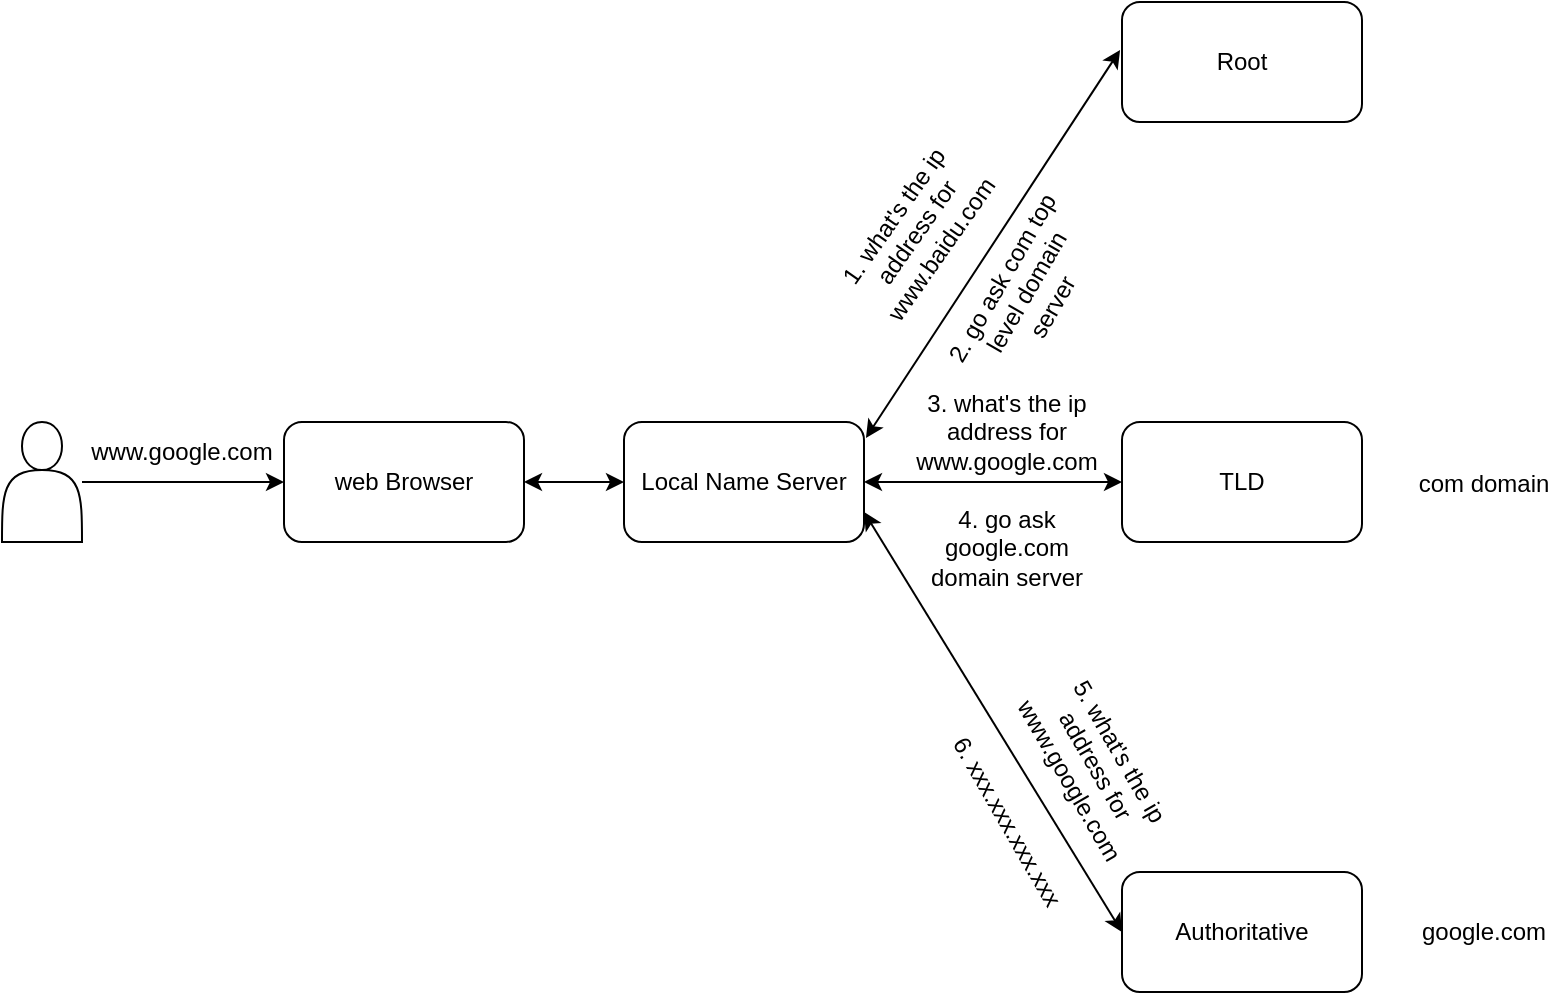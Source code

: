 <mxfile version="16.0.0" type="github">
  <diagram id="K_8tTAwabGrNAI0qsq2V" name="Page-1">
    <mxGraphModel dx="1350" dy="1863" grid="1" gridSize="10" guides="1" tooltips="1" connect="1" arrows="1" fold="1" page="1" pageScale="1" pageWidth="850" pageHeight="1100" math="0" shadow="0">
      <root>
        <mxCell id="0" />
        <mxCell id="1" parent="0" />
        <mxCell id="uLhbfS_WnH59kJ8CV1LQ-3" value="" style="edgeStyle=orthogonalEdgeStyle;rounded=0;orthogonalLoop=1;jettySize=auto;html=1;" parent="1" source="uLhbfS_WnH59kJ8CV1LQ-1" target="uLhbfS_WnH59kJ8CV1LQ-2" edge="1">
          <mxGeometry relative="1" as="geometry" />
        </mxCell>
        <mxCell id="uLhbfS_WnH59kJ8CV1LQ-1" value="" style="shape=actor;whiteSpace=wrap;html=1;" parent="1" vertex="1">
          <mxGeometry x="40" y="160" width="40" height="60" as="geometry" />
        </mxCell>
        <mxCell id="uLhbfS_WnH59kJ8CV1LQ-2" value="web Browser" style="rounded=1;whiteSpace=wrap;html=1;" parent="1" vertex="1">
          <mxGeometry x="181" y="160" width="120" height="60" as="geometry" />
        </mxCell>
        <mxCell id="uLhbfS_WnH59kJ8CV1LQ-4" value="Local Name Server" style="rounded=1;whiteSpace=wrap;html=1;" parent="1" vertex="1">
          <mxGeometry x="351" y="160" width="120" height="60" as="geometry" />
        </mxCell>
        <mxCell id="uLhbfS_WnH59kJ8CV1LQ-5" value="Root" style="rounded=1;whiteSpace=wrap;html=1;" parent="1" vertex="1">
          <mxGeometry x="600" y="-50" width="120" height="60" as="geometry" />
        </mxCell>
        <mxCell id="uLhbfS_WnH59kJ8CV1LQ-6" value="TLD" style="rounded=1;whiteSpace=wrap;html=1;" parent="1" vertex="1">
          <mxGeometry x="600" y="160" width="120" height="60" as="geometry" />
        </mxCell>
        <mxCell id="uLhbfS_WnH59kJ8CV1LQ-7" value="Authoritative " style="rounded=1;whiteSpace=wrap;html=1;" parent="1" vertex="1">
          <mxGeometry x="600" y="385" width="120" height="60" as="geometry" />
        </mxCell>
        <mxCell id="uLhbfS_WnH59kJ8CV1LQ-8" value="" style="endArrow=classic;startArrow=classic;html=1;rounded=0;entryX=-0.008;entryY=0.4;entryDx=0;entryDy=0;entryPerimeter=0;exitX=1.008;exitY=0.133;exitDx=0;exitDy=0;exitPerimeter=0;" parent="1" source="uLhbfS_WnH59kJ8CV1LQ-4" target="uLhbfS_WnH59kJ8CV1LQ-5" edge="1">
          <mxGeometry width="50" height="50" relative="1" as="geometry">
            <mxPoint x="380" y="190" as="sourcePoint" />
            <mxPoint x="430" y="140" as="targetPoint" />
          </mxGeometry>
        </mxCell>
        <mxCell id="uLhbfS_WnH59kJ8CV1LQ-9" value="" style="endArrow=classic;startArrow=classic;html=1;rounded=0;exitX=1;exitY=0.5;exitDx=0;exitDy=0;entryX=0;entryY=0.5;entryDx=0;entryDy=0;" parent="1" source="uLhbfS_WnH59kJ8CV1LQ-4" target="uLhbfS_WnH59kJ8CV1LQ-6" edge="1">
          <mxGeometry width="50" height="50" relative="1" as="geometry">
            <mxPoint x="450" y="260" as="sourcePoint" />
            <mxPoint x="500" y="210" as="targetPoint" />
          </mxGeometry>
        </mxCell>
        <mxCell id="uLhbfS_WnH59kJ8CV1LQ-10" value="" style="endArrow=classic;startArrow=classic;html=1;rounded=0;exitX=1;exitY=0.75;exitDx=0;exitDy=0;entryX=0;entryY=0.5;entryDx=0;entryDy=0;" parent="1" source="uLhbfS_WnH59kJ8CV1LQ-4" target="uLhbfS_WnH59kJ8CV1LQ-7" edge="1">
          <mxGeometry width="50" height="50" relative="1" as="geometry">
            <mxPoint x="440" y="290" as="sourcePoint" />
            <mxPoint x="490" y="240" as="targetPoint" />
          </mxGeometry>
        </mxCell>
        <mxCell id="uLhbfS_WnH59kJ8CV1LQ-11" value="www.google.com" style="text;html=1;strokeColor=none;fillColor=none;align=center;verticalAlign=middle;whiteSpace=wrap;rounded=0;" parent="1" vertex="1">
          <mxGeometry x="100" y="160" width="60" height="30" as="geometry" />
        </mxCell>
        <mxCell id="uLhbfS_WnH59kJ8CV1LQ-12" value="com domain" style="text;html=1;strokeColor=none;fillColor=none;align=center;verticalAlign=middle;whiteSpace=wrap;rounded=0;" parent="1" vertex="1">
          <mxGeometry x="741" y="176" width="80" height="30" as="geometry" />
        </mxCell>
        <mxCell id="uLhbfS_WnH59kJ8CV1LQ-15" value="google.com" style="text;html=1;strokeColor=none;fillColor=none;align=center;verticalAlign=middle;whiteSpace=wrap;rounded=0;" parent="1" vertex="1">
          <mxGeometry x="751" y="400" width="60" height="30" as="geometry" />
        </mxCell>
        <mxCell id="uLhbfS_WnH59kJ8CV1LQ-16" value="" style="endArrow=classic;startArrow=classic;html=1;rounded=0;entryX=1;entryY=0.5;entryDx=0;entryDy=0;" parent="1" source="uLhbfS_WnH59kJ8CV1LQ-4" target="uLhbfS_WnH59kJ8CV1LQ-2" edge="1">
          <mxGeometry width="50" height="50" relative="1" as="geometry">
            <mxPoint x="400" y="420" as="sourcePoint" />
            <mxPoint x="450" y="370" as="targetPoint" />
          </mxGeometry>
        </mxCell>
        <mxCell id="gX_tS0gkBQfEGyVwR0J8-1" value="1. what&#39;s the ip address for www.baidu.com" style="text;html=1;strokeColor=none;fillColor=none;align=center;verticalAlign=middle;whiteSpace=wrap;rounded=0;rotation=-55;" vertex="1" parent="1">
          <mxGeometry x="440" y="50.0" width="115.2" height="30" as="geometry" />
        </mxCell>
        <mxCell id="gX_tS0gkBQfEGyVwR0J8-2" value="&lt;div&gt;2. go ask com top level domain server&lt;br&gt;&lt;/div&gt;" style="text;html=1;strokeColor=none;fillColor=none;align=center;verticalAlign=middle;whiteSpace=wrap;rounded=0;rotation=-60;" vertex="1" parent="1">
          <mxGeometry x="503.15" y="80" width="98.68" height="30" as="geometry" />
        </mxCell>
        <mxCell id="gX_tS0gkBQfEGyVwR0J8-3" value="3. what&#39;s the ip address for www.google.com" style="text;html=1;strokeColor=none;fillColor=none;align=center;verticalAlign=middle;whiteSpace=wrap;rounded=0;rotation=0;" vertex="1" parent="1">
          <mxGeometry x="484.8" y="150" width="115.2" height="30" as="geometry" />
        </mxCell>
        <mxCell id="gX_tS0gkBQfEGyVwR0J8-4" value="&lt;div&gt;4. go ask google.com domain server&lt;br&gt;&lt;/div&gt;" style="text;html=1;strokeColor=none;fillColor=none;align=center;verticalAlign=middle;whiteSpace=wrap;rounded=0;rotation=0;" vertex="1" parent="1">
          <mxGeometry x="493.06" y="208" width="98.68" height="30" as="geometry" />
        </mxCell>
        <mxCell id="gX_tS0gkBQfEGyVwR0J8-5" value="5. what&#39;s the ip address for www.google.com" style="text;html=1;strokeColor=none;fillColor=none;align=center;verticalAlign=middle;whiteSpace=wrap;rounded=0;rotation=60;" vertex="1" parent="1">
          <mxGeometry x="529" y="317" width="115.2" height="30" as="geometry" />
        </mxCell>
        <mxCell id="gX_tS0gkBQfEGyVwR0J8-6" value="&lt;div&gt;6. xxx.xxx.xxx.xxx&lt;/div&gt;" style="text;html=1;strokeColor=none;fillColor=none;align=center;verticalAlign=middle;whiteSpace=wrap;rounded=0;rotation=60;" vertex="1" parent="1">
          <mxGeometry x="493.06" y="345" width="98.68" height="30" as="geometry" />
        </mxCell>
      </root>
    </mxGraphModel>
  </diagram>
</mxfile>
